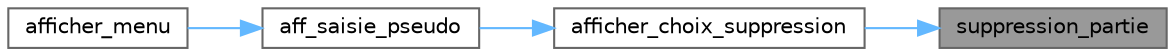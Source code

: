 digraph "suppression_partie"
{
 // LATEX_PDF_SIZE
  bgcolor="transparent";
  edge [fontname=Helvetica,fontsize=10,labelfontname=Helvetica,labelfontsize=10];
  node [fontname=Helvetica,fontsize=10,shape=box,height=0.2,width=0.4];
  rankdir="RL";
  Node1 [id="Node000001",label="suppression_partie",height=0.2,width=0.4,color="gray40", fillcolor="grey60", style="filled", fontcolor="black",tooltip="Supprime définitivement toutes les données d'une partie d'un joueur depuis les fichiers CSV."];
  Node1 -> Node2 [id="edge4_Node000001_Node000002",dir="back",color="steelblue1",style="solid",tooltip=" "];
  Node2 [id="Node000002",label="afficher_choix_suppression",height=0.2,width=0.4,color="grey40", fillcolor="white", style="filled",URL="$menu_8c.html#a72fbd3d776a9a4447c7448b1a8308137",tooltip="Affiche un écran permettant au joueur de choisir entre reprendre, recommencer ou retourner en arrière..."];
  Node2 -> Node3 [id="edge5_Node000002_Node000003",dir="back",color="steelblue1",style="solid",tooltip=" "];
  Node3 [id="Node000003",label="aff_saisie_pseudo",height=0.2,width=0.4,color="grey40", fillcolor="white", style="filled",URL="$menu_8c.html#a514079e39465e028b08558ac3458d85a",tooltip="Affiche un écran permettant au joueur de saisir son pseudo et de démarrer une partie."];
  Node3 -> Node4 [id="edge6_Node000003_Node000004",dir="back",color="steelblue1",style="solid",tooltip=" "];
  Node4 [id="Node000004",label="afficher_menu",height=0.2,width=0.4,color="grey40", fillcolor="white", style="filled",URL="$menu_8c.html#a0225d24e9d0ffd7af10183134ff4f229",tooltip="Affiche le menu principal du jeu, permettant au joueur de démarrer, régler les paramètres ou quitter."];
}
